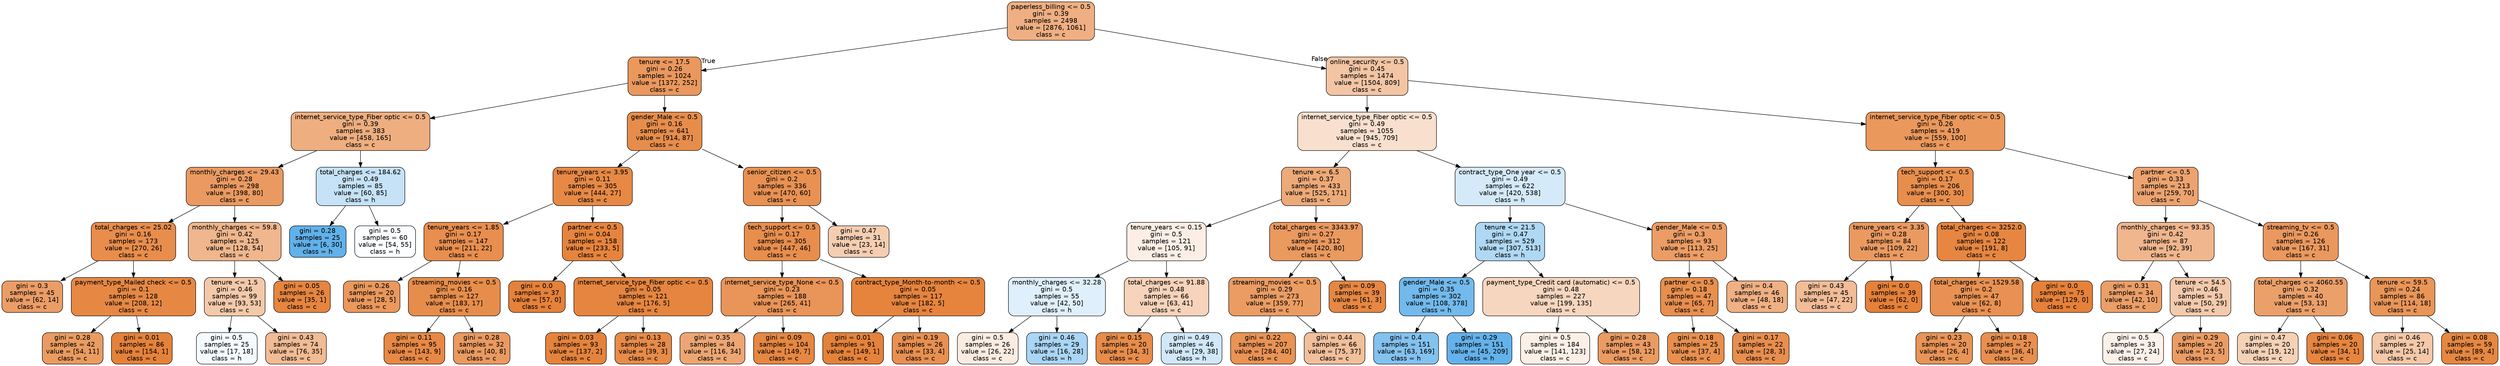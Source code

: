 digraph Tree {
node [shape=box, style="filled, rounded", color="black", fontname=helvetica] ;
edge [fontname=helvetica] ;
0 [label="paperless_billing <= 0.5\ngini = 0.39\nsamples = 2498\nvalue = [2876, 1061]\nclass = c", fillcolor="#efaf82"] ;
1 [label="tenure <= 17.5\ngini = 0.26\nsamples = 1024\nvalue = [1372, 252]\nclass = c", fillcolor="#ea985d"] ;
0 -> 1 [labeldistance=2.5, labelangle=45, headlabel="True"] ;
2 [label="internet_service_type_Fiber optic <= 0.5\ngini = 0.39\nsamples = 383\nvalue = [458, 165]\nclass = c", fillcolor="#eeae80"] ;
1 -> 2 ;
3 [label="monthly_charges <= 29.43\ngini = 0.28\nsamples = 298\nvalue = [398, 80]\nclass = c", fillcolor="#ea9a61"] ;
2 -> 3 ;
4 [label="total_charges <= 25.02\ngini = 0.16\nsamples = 173\nvalue = [270, 26]\nclass = c", fillcolor="#e88d4c"] ;
3 -> 4 ;
5 [label="gini = 0.3\nsamples = 45\nvalue = [62, 14]\nclass = c", fillcolor="#eb9d66"] ;
4 -> 5 ;
6 [label="payment_type_Mailed check <= 0.5\ngini = 0.1\nsamples = 128\nvalue = [208, 12]\nclass = c", fillcolor="#e68844"] ;
4 -> 6 ;
7 [label="gini = 0.28\nsamples = 42\nvalue = [54, 11]\nclass = c", fillcolor="#ea9b61"] ;
6 -> 7 ;
8 [label="gini = 0.01\nsamples = 86\nvalue = [154, 1]\nclass = c", fillcolor="#e5823a"] ;
6 -> 8 ;
9 [label="monthly_charges <= 59.8\ngini = 0.42\nsamples = 125\nvalue = [128, 54]\nclass = c", fillcolor="#f0b68d"] ;
3 -> 9 ;
10 [label="tenure <= 1.5\ngini = 0.46\nsamples = 99\nvalue = [93, 53]\nclass = c", fillcolor="#f4c9aa"] ;
9 -> 10 ;
11 [label="gini = 0.5\nsamples = 25\nvalue = [17, 18]\nclass = h", fillcolor="#f4fafe"] ;
10 -> 11 ;
12 [label="gini = 0.43\nsamples = 74\nvalue = [76, 35]\nclass = c", fillcolor="#f1bb94"] ;
10 -> 12 ;
13 [label="gini = 0.05\nsamples = 26\nvalue = [35, 1]\nclass = c", fillcolor="#e6853f"] ;
9 -> 13 ;
14 [label="total_charges <= 184.62\ngini = 0.49\nsamples = 85\nvalue = [60, 85]\nclass = h", fillcolor="#c5e2f7"] ;
2 -> 14 ;
15 [label="gini = 0.28\nsamples = 25\nvalue = [6, 30]\nclass = h", fillcolor="#61b1ea"] ;
14 -> 15 ;
16 [label="gini = 0.5\nsamples = 60\nvalue = [54, 55]\nclass = h", fillcolor="#fbfdff"] ;
14 -> 16 ;
17 [label="gender_Male <= 0.5\ngini = 0.16\nsamples = 641\nvalue = [914, 87]\nclass = c", fillcolor="#e78d4c"] ;
1 -> 17 ;
18 [label="tenure_years <= 3.95\ngini = 0.11\nsamples = 305\nvalue = [444, 27]\nclass = c", fillcolor="#e78945"] ;
17 -> 18 ;
19 [label="tenure_years <= 1.85\ngini = 0.17\nsamples = 147\nvalue = [211, 22]\nclass = c", fillcolor="#e88e4e"] ;
18 -> 19 ;
20 [label="gini = 0.26\nsamples = 20\nvalue = [28, 5]\nclass = c", fillcolor="#ea985c"] ;
19 -> 20 ;
21 [label="streaming_movies <= 0.5\ngini = 0.16\nsamples = 127\nvalue = [183, 17]\nclass = c", fillcolor="#e78d4b"] ;
19 -> 21 ;
22 [label="gini = 0.11\nsamples = 95\nvalue = [143, 9]\nclass = c", fillcolor="#e78945"] ;
21 -> 22 ;
23 [label="gini = 0.28\nsamples = 32\nvalue = [40, 8]\nclass = c", fillcolor="#ea9a61"] ;
21 -> 23 ;
24 [label="partner <= 0.5\ngini = 0.04\nsamples = 158\nvalue = [233, 5]\nclass = c", fillcolor="#e6843d"] ;
18 -> 24 ;
25 [label="gini = 0.0\nsamples = 37\nvalue = [57, 0]\nclass = c", fillcolor="#e58139"] ;
24 -> 25 ;
26 [label="internet_service_type_Fiber optic <= 0.5\ngini = 0.05\nsamples = 121\nvalue = [176, 5]\nclass = c", fillcolor="#e6853f"] ;
24 -> 26 ;
27 [label="gini = 0.03\nsamples = 93\nvalue = [137, 2]\nclass = c", fillcolor="#e5833c"] ;
26 -> 27 ;
28 [label="gini = 0.13\nsamples = 28\nvalue = [39, 3]\nclass = c", fillcolor="#e78b48"] ;
26 -> 28 ;
29 [label="senior_citizen <= 0.5\ngini = 0.2\nsamples = 336\nvalue = [470, 60]\nclass = c", fillcolor="#e89152"] ;
17 -> 29 ;
30 [label="tech_support <= 0.5\ngini = 0.17\nsamples = 305\nvalue = [447, 46]\nclass = c", fillcolor="#e88e4d"] ;
29 -> 30 ;
31 [label="internet_service_type_None <= 0.5\ngini = 0.23\nsamples = 188\nvalue = [265, 41]\nclass = c", fillcolor="#e99458"] ;
30 -> 31 ;
32 [label="gini = 0.35\nsamples = 84\nvalue = [116, 34]\nclass = c", fillcolor="#eda673"] ;
31 -> 32 ;
33 [label="gini = 0.09\nsamples = 104\nvalue = [149, 7]\nclass = c", fillcolor="#e68742"] ;
31 -> 33 ;
34 [label="contract_type_Month-to-month <= 0.5\ngini = 0.05\nsamples = 117\nvalue = [182, 5]\nclass = c", fillcolor="#e6843e"] ;
30 -> 34 ;
35 [label="gini = 0.01\nsamples = 91\nvalue = [149, 1]\nclass = c", fillcolor="#e5823a"] ;
34 -> 35 ;
36 [label="gini = 0.19\nsamples = 26\nvalue = [33, 4]\nclass = c", fillcolor="#e89051"] ;
34 -> 36 ;
37 [label="gini = 0.47\nsamples = 31\nvalue = [23, 14]\nclass = c", fillcolor="#f5ceb2"] ;
29 -> 37 ;
38 [label="online_security <= 0.5\ngini = 0.45\nsamples = 1474\nvalue = [1504, 809]\nclass = c", fillcolor="#f3c5a4"] ;
0 -> 38 [labeldistance=2.5, labelangle=-45, headlabel="False"] ;
39 [label="internet_service_type_Fiber optic <= 0.5\ngini = 0.49\nsamples = 1055\nvalue = [945, 709]\nclass = c", fillcolor="#f9e0ce"] ;
38 -> 39 ;
40 [label="tenure <= 6.5\ngini = 0.37\nsamples = 433\nvalue = [525, 171]\nclass = c", fillcolor="#edaa79"] ;
39 -> 40 ;
41 [label="tenure_years <= 0.15\ngini = 0.5\nsamples = 121\nvalue = [105, 91]\nclass = c", fillcolor="#fceee5"] ;
40 -> 41 ;
42 [label="monthly_charges <= 32.28\ngini = 0.5\nsamples = 55\nvalue = [42, 50]\nclass = h", fillcolor="#dfeffb"] ;
41 -> 42 ;
43 [label="gini = 0.5\nsamples = 26\nvalue = [26, 22]\nclass = c", fillcolor="#fbece1"] ;
42 -> 43 ;
44 [label="gini = 0.46\nsamples = 29\nvalue = [16, 28]\nclass = h", fillcolor="#aad5f4"] ;
42 -> 44 ;
45 [label="total_charges <= 91.88\ngini = 0.48\nsamples = 66\nvalue = [63, 41]\nclass = c", fillcolor="#f6d3ba"] ;
41 -> 45 ;
46 [label="gini = 0.15\nsamples = 20\nvalue = [34, 3]\nclass = c", fillcolor="#e78c4a"] ;
45 -> 46 ;
47 [label="gini = 0.49\nsamples = 46\nvalue = [29, 38]\nclass = h", fillcolor="#d0e8f9"] ;
45 -> 47 ;
48 [label="total_charges <= 3343.97\ngini = 0.27\nsamples = 312\nvalue = [420, 80]\nclass = c", fillcolor="#ea995f"] ;
40 -> 48 ;
49 [label="streaming_movies <= 0.5\ngini = 0.29\nsamples = 273\nvalue = [359, 77]\nclass = c", fillcolor="#eb9c63"] ;
48 -> 49 ;
50 [label="gini = 0.22\nsamples = 207\nvalue = [284, 40]\nclass = c", fillcolor="#e99355"] ;
49 -> 50 ;
51 [label="gini = 0.44\nsamples = 66\nvalue = [75, 37]\nclass = c", fillcolor="#f2bf9b"] ;
49 -> 51 ;
52 [label="gini = 0.09\nsamples = 39\nvalue = [61, 3]\nclass = c", fillcolor="#e68743"] ;
48 -> 52 ;
53 [label="contract_type_One year <= 0.5\ngini = 0.49\nsamples = 622\nvalue = [420, 538]\nclass = h", fillcolor="#d4eaf9"] ;
39 -> 53 ;
54 [label="tenure <= 21.5\ngini = 0.47\nsamples = 529\nvalue = [307, 513]\nclass = h", fillcolor="#afd8f5"] ;
53 -> 54 ;
55 [label="gender_Male <= 0.5\ngini = 0.35\nsamples = 302\nvalue = [108, 378]\nclass = h", fillcolor="#72b9ec"] ;
54 -> 55 ;
56 [label="gini = 0.4\nsamples = 151\nvalue = [63, 169]\nclass = h", fillcolor="#83c2ef"] ;
55 -> 56 ;
57 [label="gini = 0.29\nsamples = 151\nvalue = [45, 209]\nclass = h", fillcolor="#64b2eb"] ;
55 -> 57 ;
58 [label="payment_type_Credit card (automatic) <= 0.5\ngini = 0.48\nsamples = 227\nvalue = [199, 135]\nclass = c", fillcolor="#f7d6bf"] ;
54 -> 58 ;
59 [label="gini = 0.5\nsamples = 184\nvalue = [141, 123]\nclass = c", fillcolor="#fcefe6"] ;
58 -> 59 ;
60 [label="gini = 0.28\nsamples = 43\nvalue = [58, 12]\nclass = c", fillcolor="#ea9b62"] ;
58 -> 60 ;
61 [label="gender_Male <= 0.5\ngini = 0.3\nsamples = 93\nvalue = [113, 25]\nclass = c", fillcolor="#eb9d65"] ;
53 -> 61 ;
62 [label="partner <= 0.5\ngini = 0.18\nsamples = 47\nvalue = [65, 7]\nclass = c", fillcolor="#e88f4e"] ;
61 -> 62 ;
63 [label="gini = 0.18\nsamples = 25\nvalue = [37, 4]\nclass = c", fillcolor="#e88f4e"] ;
62 -> 63 ;
64 [label="gini = 0.17\nsamples = 22\nvalue = [28, 3]\nclass = c", fillcolor="#e88e4e"] ;
62 -> 64 ;
65 [label="gini = 0.4\nsamples = 46\nvalue = [48, 18]\nclass = c", fillcolor="#efb083"] ;
61 -> 65 ;
66 [label="internet_service_type_Fiber optic <= 0.5\ngini = 0.26\nsamples = 419\nvalue = [559, 100]\nclass = c", fillcolor="#ea985c"] ;
38 -> 66 ;
67 [label="tech_support <= 0.5\ngini = 0.17\nsamples = 206\nvalue = [300, 30]\nclass = c", fillcolor="#e88e4d"] ;
66 -> 67 ;
68 [label="tenure_years <= 3.35\ngini = 0.28\nsamples = 84\nvalue = [109, 22]\nclass = c", fillcolor="#ea9a61"] ;
67 -> 68 ;
69 [label="gini = 0.43\nsamples = 45\nvalue = [47, 22]\nclass = c", fillcolor="#f1bc96"] ;
68 -> 69 ;
70 [label="gini = 0.0\nsamples = 39\nvalue = [62, 0]\nclass = c", fillcolor="#e58139"] ;
68 -> 70 ;
71 [label="total_charges <= 3252.0\ngini = 0.08\nsamples = 122\nvalue = [191, 8]\nclass = c", fillcolor="#e68641"] ;
67 -> 71 ;
72 [label="total_charges <= 1529.58\ngini = 0.2\nsamples = 47\nvalue = [62, 8]\nclass = c", fillcolor="#e89153"] ;
71 -> 72 ;
73 [label="gini = 0.23\nsamples = 20\nvalue = [26, 4]\nclass = c", fillcolor="#e99457"] ;
72 -> 73 ;
74 [label="gini = 0.18\nsamples = 27\nvalue = [36, 4]\nclass = c", fillcolor="#e88f4f"] ;
72 -> 74 ;
75 [label="gini = 0.0\nsamples = 75\nvalue = [129, 0]\nclass = c", fillcolor="#e58139"] ;
71 -> 75 ;
76 [label="partner <= 0.5\ngini = 0.33\nsamples = 213\nvalue = [259, 70]\nclass = c", fillcolor="#eca36f"] ;
66 -> 76 ;
77 [label="monthly_charges <= 93.35\ngini = 0.42\nsamples = 87\nvalue = [92, 39]\nclass = c", fillcolor="#f0b68d"] ;
76 -> 77 ;
78 [label="gini = 0.31\nsamples = 34\nvalue = [42, 10]\nclass = c", fillcolor="#eb9f68"] ;
77 -> 78 ;
79 [label="tenure <= 54.5\ngini = 0.46\nsamples = 53\nvalue = [50, 29]\nclass = c", fillcolor="#f4caac"] ;
77 -> 79 ;
80 [label="gini = 0.5\nsamples = 33\nvalue = [27, 24]\nclass = c", fillcolor="#fcf1e9"] ;
79 -> 80 ;
81 [label="gini = 0.29\nsamples = 20\nvalue = [23, 5]\nclass = c", fillcolor="#eb9c64"] ;
79 -> 81 ;
82 [label="streaming_tv <= 0.5\ngini = 0.26\nsamples = 126\nvalue = [167, 31]\nclass = c", fillcolor="#ea985e"] ;
76 -> 82 ;
83 [label="total_charges <= 4060.55\ngini = 0.32\nsamples = 40\nvalue = [53, 13]\nclass = c", fillcolor="#eba06a"] ;
82 -> 83 ;
84 [label="gini = 0.47\nsamples = 20\nvalue = [19, 12]\nclass = c", fillcolor="#f5d1b6"] ;
83 -> 84 ;
85 [label="gini = 0.06\nsamples = 20\nvalue = [34, 1]\nclass = c", fillcolor="#e6853f"] ;
83 -> 85 ;
86 [label="tenure <= 59.5\ngini = 0.24\nsamples = 86\nvalue = [114, 18]\nclass = c", fillcolor="#e99558"] ;
82 -> 86 ;
87 [label="gini = 0.46\nsamples = 27\nvalue = [25, 14]\nclass = c", fillcolor="#f4c8a8"] ;
86 -> 87 ;
88 [label="gini = 0.08\nsamples = 59\nvalue = [89, 4]\nclass = c", fillcolor="#e68742"] ;
86 -> 88 ;
}